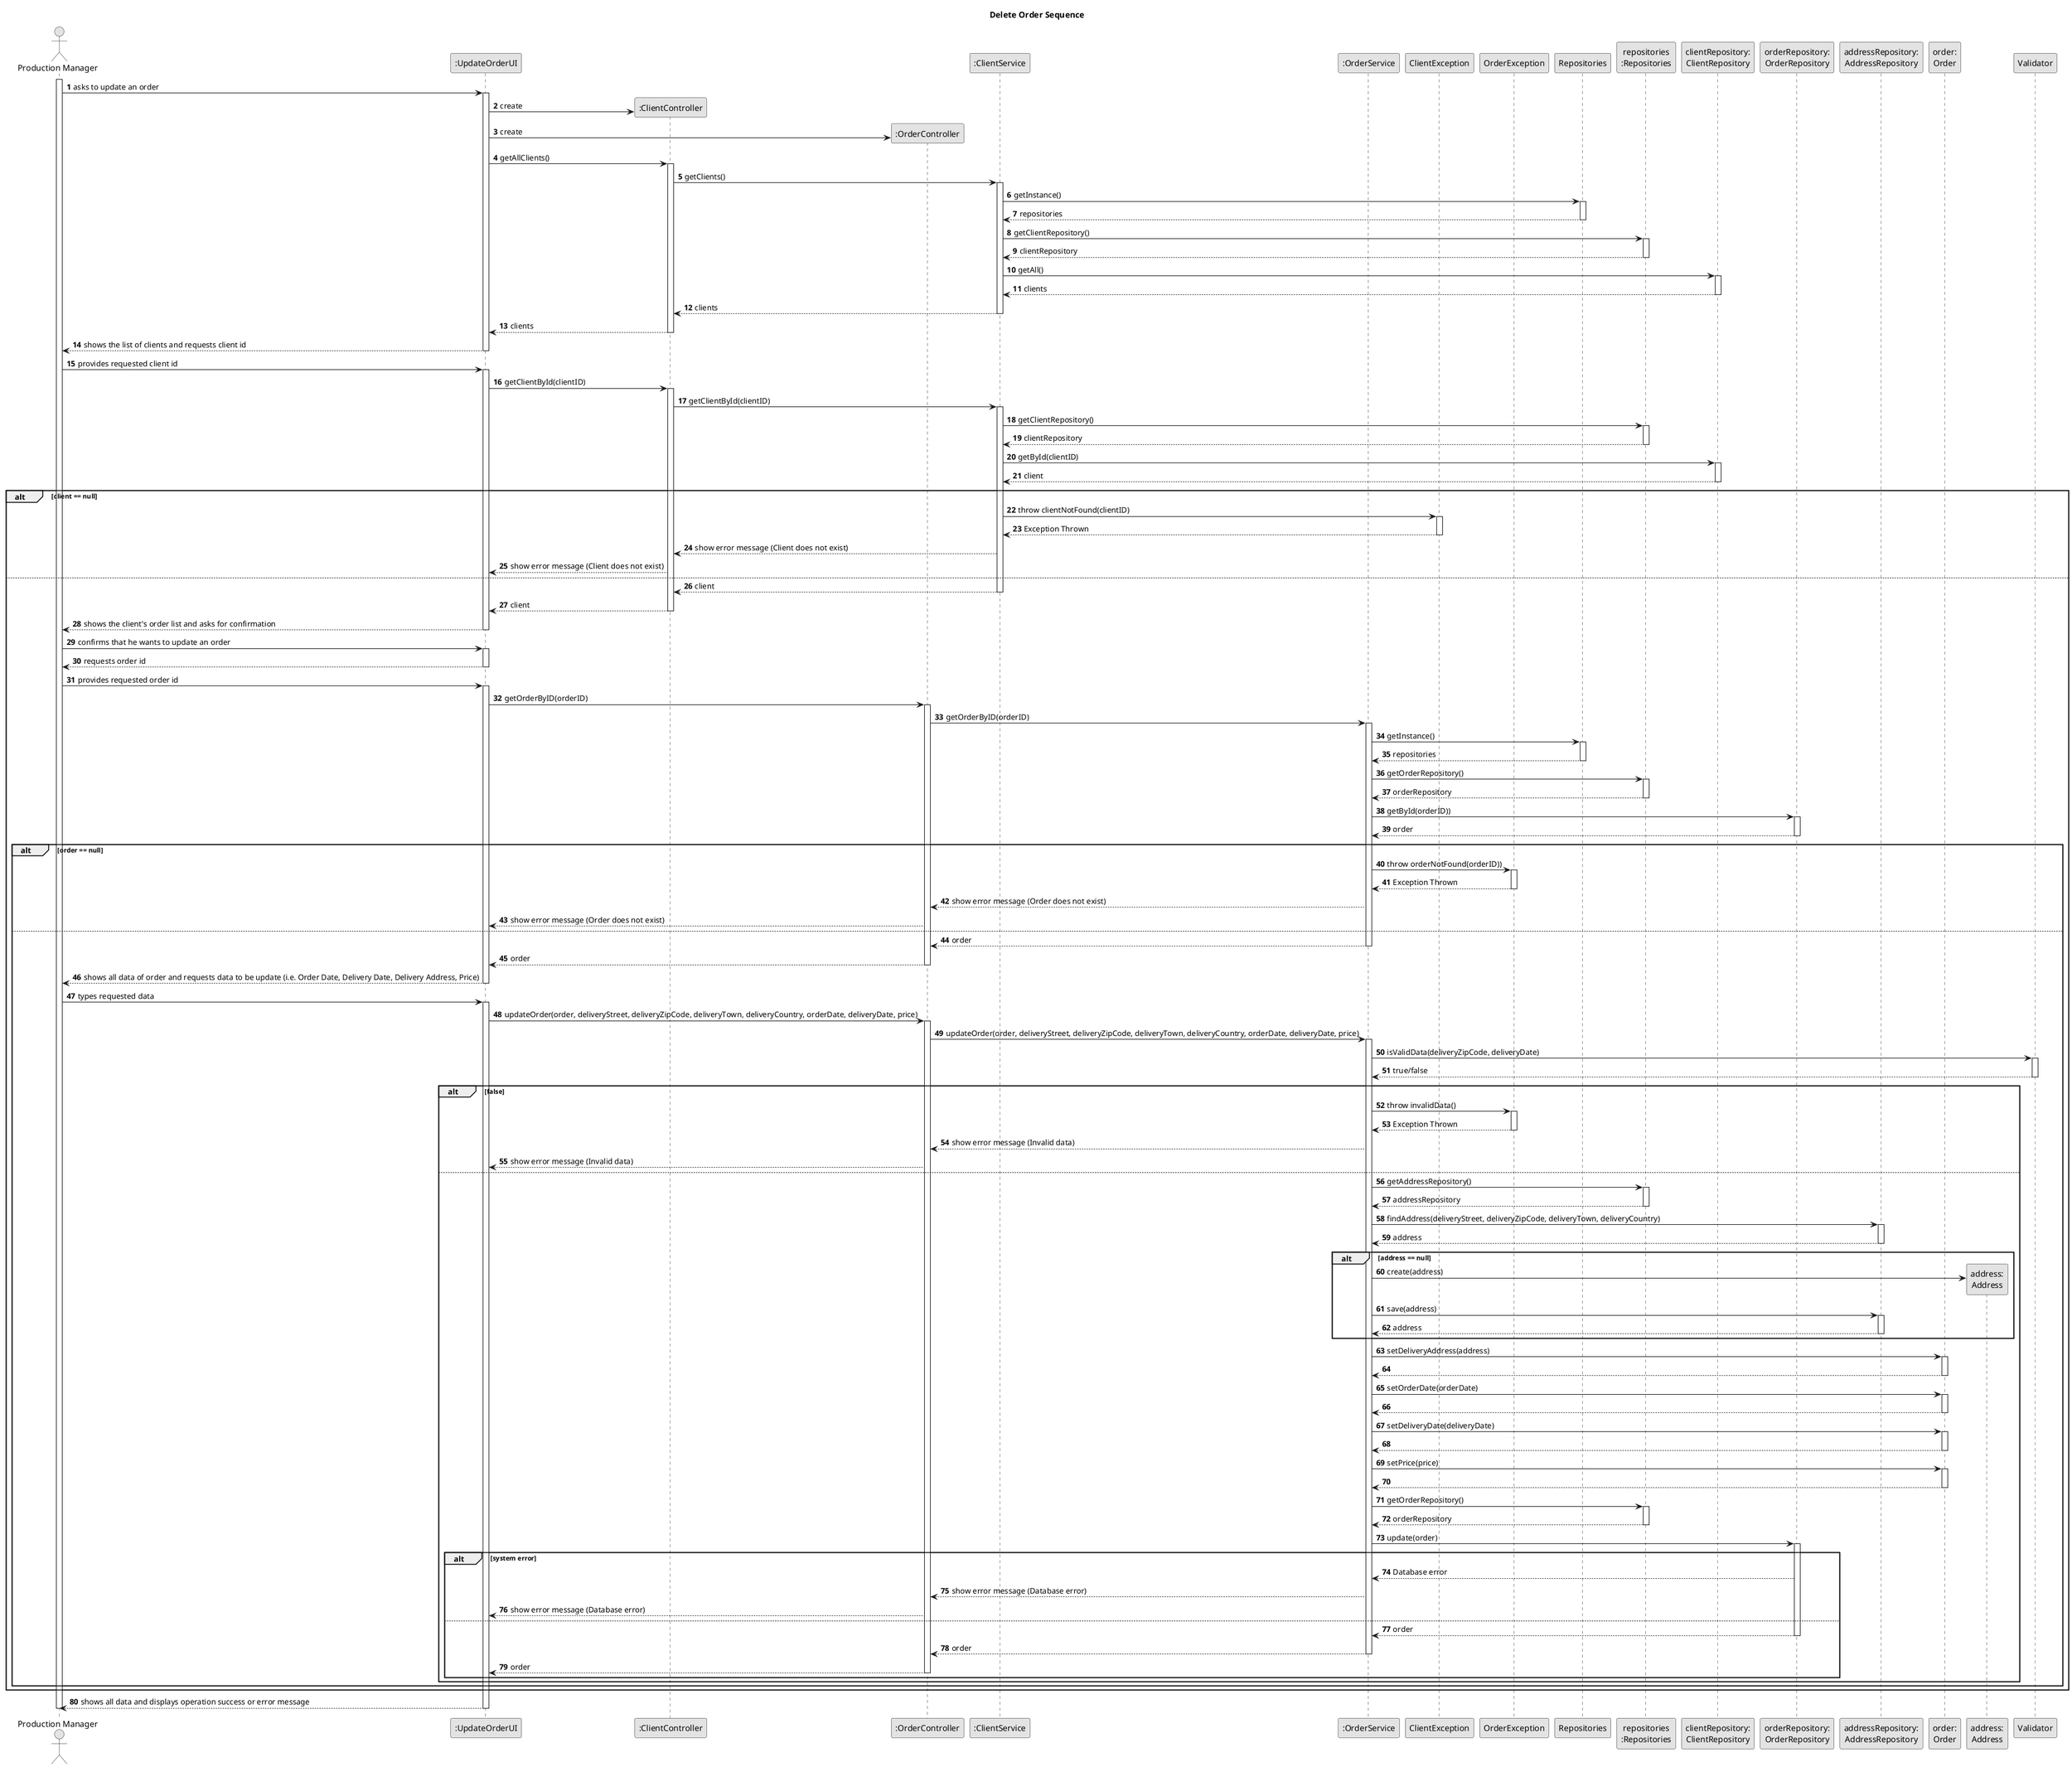 @startuml
skinparam monochrome true
skinparam packageStyle rectangle
skinparam shadowing false

title System Sequence Diagram (SSD)

autonumber

actor "Production Manager" as PM
participant ":UpdateOrderUI" as UI
participant ":ClientController" as clientCTRL
participant ":OrderController" as orderCTRL
participant ":ClientService" as clientSRV
participant ":OrderService" as orderSRV
participant "ClientException" as clientEXC
participant "OrderException" as orderEXC
participant "Repositories" as REPS
participant "repositories\n:Repositories" as REP
participant "clientRepository:\nClientRepository" as clientRepository
participant "orderRepository:\nOrderRepository" as orderRepository
participant "addressRepository:\nAddressRepository" as addressRepository
participant "order:\nOrder" as ORDER
participant "address:\nAddress" as ADDRESS
participant "Validator" as VAL

title Delete Order Sequence

activate PM
    PM -> UI : asks to update an order
    activate UI

        UI -> clientCTRL** : create
        UI -> orderCTRL** : create

        UI -> clientCTRL : getAllClients()
        activate clientCTRL
            clientCTRL -> clientSRV : getClients()
            activate clientSRV

                clientSRV -> REPS : getInstance()
                activate REPS
                REPS --> clientSRV: repositories
                deactivate REPS
                clientSRV -> REP : getClientRepository()
                activate REP
                REP --> clientSRV : clientRepository
                deactivate REP

                clientSRV -> clientRepository : getAll()
                activate clientRepository
                clientRepository --> clientSRV : clients
                deactivate clientRepository
            clientSRV --> clientCTRL : clients
            deactivate clientSRV
        clientCTRL --> UI : clients
        deactivate clientCTRL

    UI --> PM : shows the list of clients and requests client id
    deactivate UI

    PM -> UI : provides requested client id
    activate UI
        UI -> clientCTRL : getClientById(clientID)
        activate clientCTRL
            clientCTRL -> clientSRV : getClientById(clientID)
            activate clientSRV

                clientSRV -> REP : getClientRepository()
                activate REP
                REP --> clientSRV : clientRepository
                deactivate REP

                clientSRV -> clientRepository : getById(clientID)
                activate clientRepository
                clientRepository --> clientSRV : client
                deactivate clientRepository

                    alt client == null
                        clientSRV -> clientEXC: throw clientNotFound(clientID)
                        activate clientEXC
                        clientEXC --> clientSRV: Exception Thrown
                        deactivate clientEXC
                        clientSRV --> clientCTRL: show error message (Client does not exist)
                        clientCTRL --> UI: show error message (Client does not exist)
                    else

            clientSRV --> clientCTRL : client
            deactivate clientSRV
        clientCTRL --> UI : client
        deactivate clientCTRL
        UI --> PM : shows the client's order list and asks for confirmation
    deactivate UI

    PM -> UI : confirms that he wants to update an order
    activate UI

    UI --> PM: requests order id
    deactivate UI

    PM -> UI : provides requested order id
    activate UI

        UI -> orderCTRL : getOrderByID(orderID)
        activate orderCTRL
            orderCTRL -> orderSRV : getOrderByID(orderID)
            activate orderSRV

                orderSRV -> REPS : getInstance()
                activate REPS
                REPS --> orderSRV: repositories
                deactivate REPS

                orderSRV -> REP : getOrderRepository()
                activate REP
                REP --> orderSRV : orderRepository
                deactivate REP

                orderSRV -> orderRepository : getById(orderID))
                activate orderRepository
                orderRepository --> orderSRV : order
                deactivate orderRepository

                    alt order == null
                        orderSRV -> orderEXC: throw orderNotFound(orderID))
                        activate orderEXC
                        orderEXC --> orderSRV: Exception Thrown
                        deactivate orderEXC
                        orderSRV --> orderCTRL: show error message (Order does not exist)
                        orderCTRL --> UI: show error message (Order does not exist)
                    else

            orderSRV --> orderCTRL : order
            deactivate orderSRV
        orderCTRL --> UI : order
        deactivate orderCTRL

        UI --> PM : shows all data of order and requests data to be update (i.e. Order Date, Delivery Date, Delivery Address, Price)
    deactivate UI

    PM -> UI : types requested data
    activate UI

        UI -> orderCTRL: updateOrder(order, deliveryStreet, deliveryZipCode, deliveryTown, deliveryCountry, orderDate, deliveryDate, price)
        activate orderCTRL
            orderCTRL -> orderSRV: updateOrder(order, deliveryStreet, deliveryZipCode, deliveryTown, deliveryCountry, orderDate, deliveryDate, price)
            activate orderSRV

                orderSRV -> VAL: isValidData(deliveryZipCode, deliveryDate)
                activate VAL
                VAL --> orderSRV: true/false
                deactivate VAL

                alt false

                    orderSRV -> orderEXC: throw invalidData()
                    activate orderEXC
                    orderEXC --> orderSRV: Exception Thrown
                    deactivate orderEXC
                    orderSRV --> orderCTRL: show error message (Invalid data)

                    orderCTRL --> UI: show error message (Invalid data)
                    deactivate VAL
                else

                    orderSRV -> REP: getAddressRepository()
                    activate REP
                    REP --> orderSRV: addressRepository
                    deactivate REP

                    orderSRV -> addressRepository: findAddress(deliveryStreet, deliveryZipCode, deliveryTown, deliveryCountry)
                    activate addressRepository
                    addressRepository --> orderSRV: address
                    deactivate addressRepository
                    alt address == null
                        orderSRV -> ADDRESS** : create(address)
                        orderSRV -> addressRepository: save(address)
                        activate addressRepository
                        addressRepository --> orderSRV: address
                        deactivate addressRepository
                    end

                    orderSRV -> ORDER: setDeliveryAddress(address)
                    activate ORDER
                    ORDER --> orderSRV :
                    deactivate ORDER
                    orderSRV -> ORDER: setOrderDate(orderDate)
                    activate ORDER
                    ORDER --> orderSRV :
                    deactivate ORDER
                    orderSRV -> ORDER: setDeliveryDate(deliveryDate)
                    activate ORDER
                    ORDER --> orderSRV :
                    deactivate ORDER
                    orderSRV -> ORDER: setPrice(price)
                    activate ORDER
                    ORDER --> orderSRV :
                    deactivate ORDER

                    orderSRV -> REP: getOrderRepository()
                    activate REP
                    REP --> orderSRV: orderRepository
                    deactivate REP
                    orderSRV -> orderRepository: update(order)
                    activate orderRepository
                    alt system error
                        orderRepository --> orderSRV: Database error

                        orderSRV --> orderCTRL: show error message (Database error)

                        orderCTRL --> UI: show error message (Database error)
                    else
                        orderRepository --> orderSRV: order
                        deactivate orderRepository
                        orderSRV --> orderCTRL: order
                        deactivate orderSRV
                        orderCTRL --> UI: order
                        deactivate orderCTRL
                    end
                end
            end
        end

        UI --> PM : shows all data and displays operation success or error message
    deactivate UI

deactivate PM
@enduml
